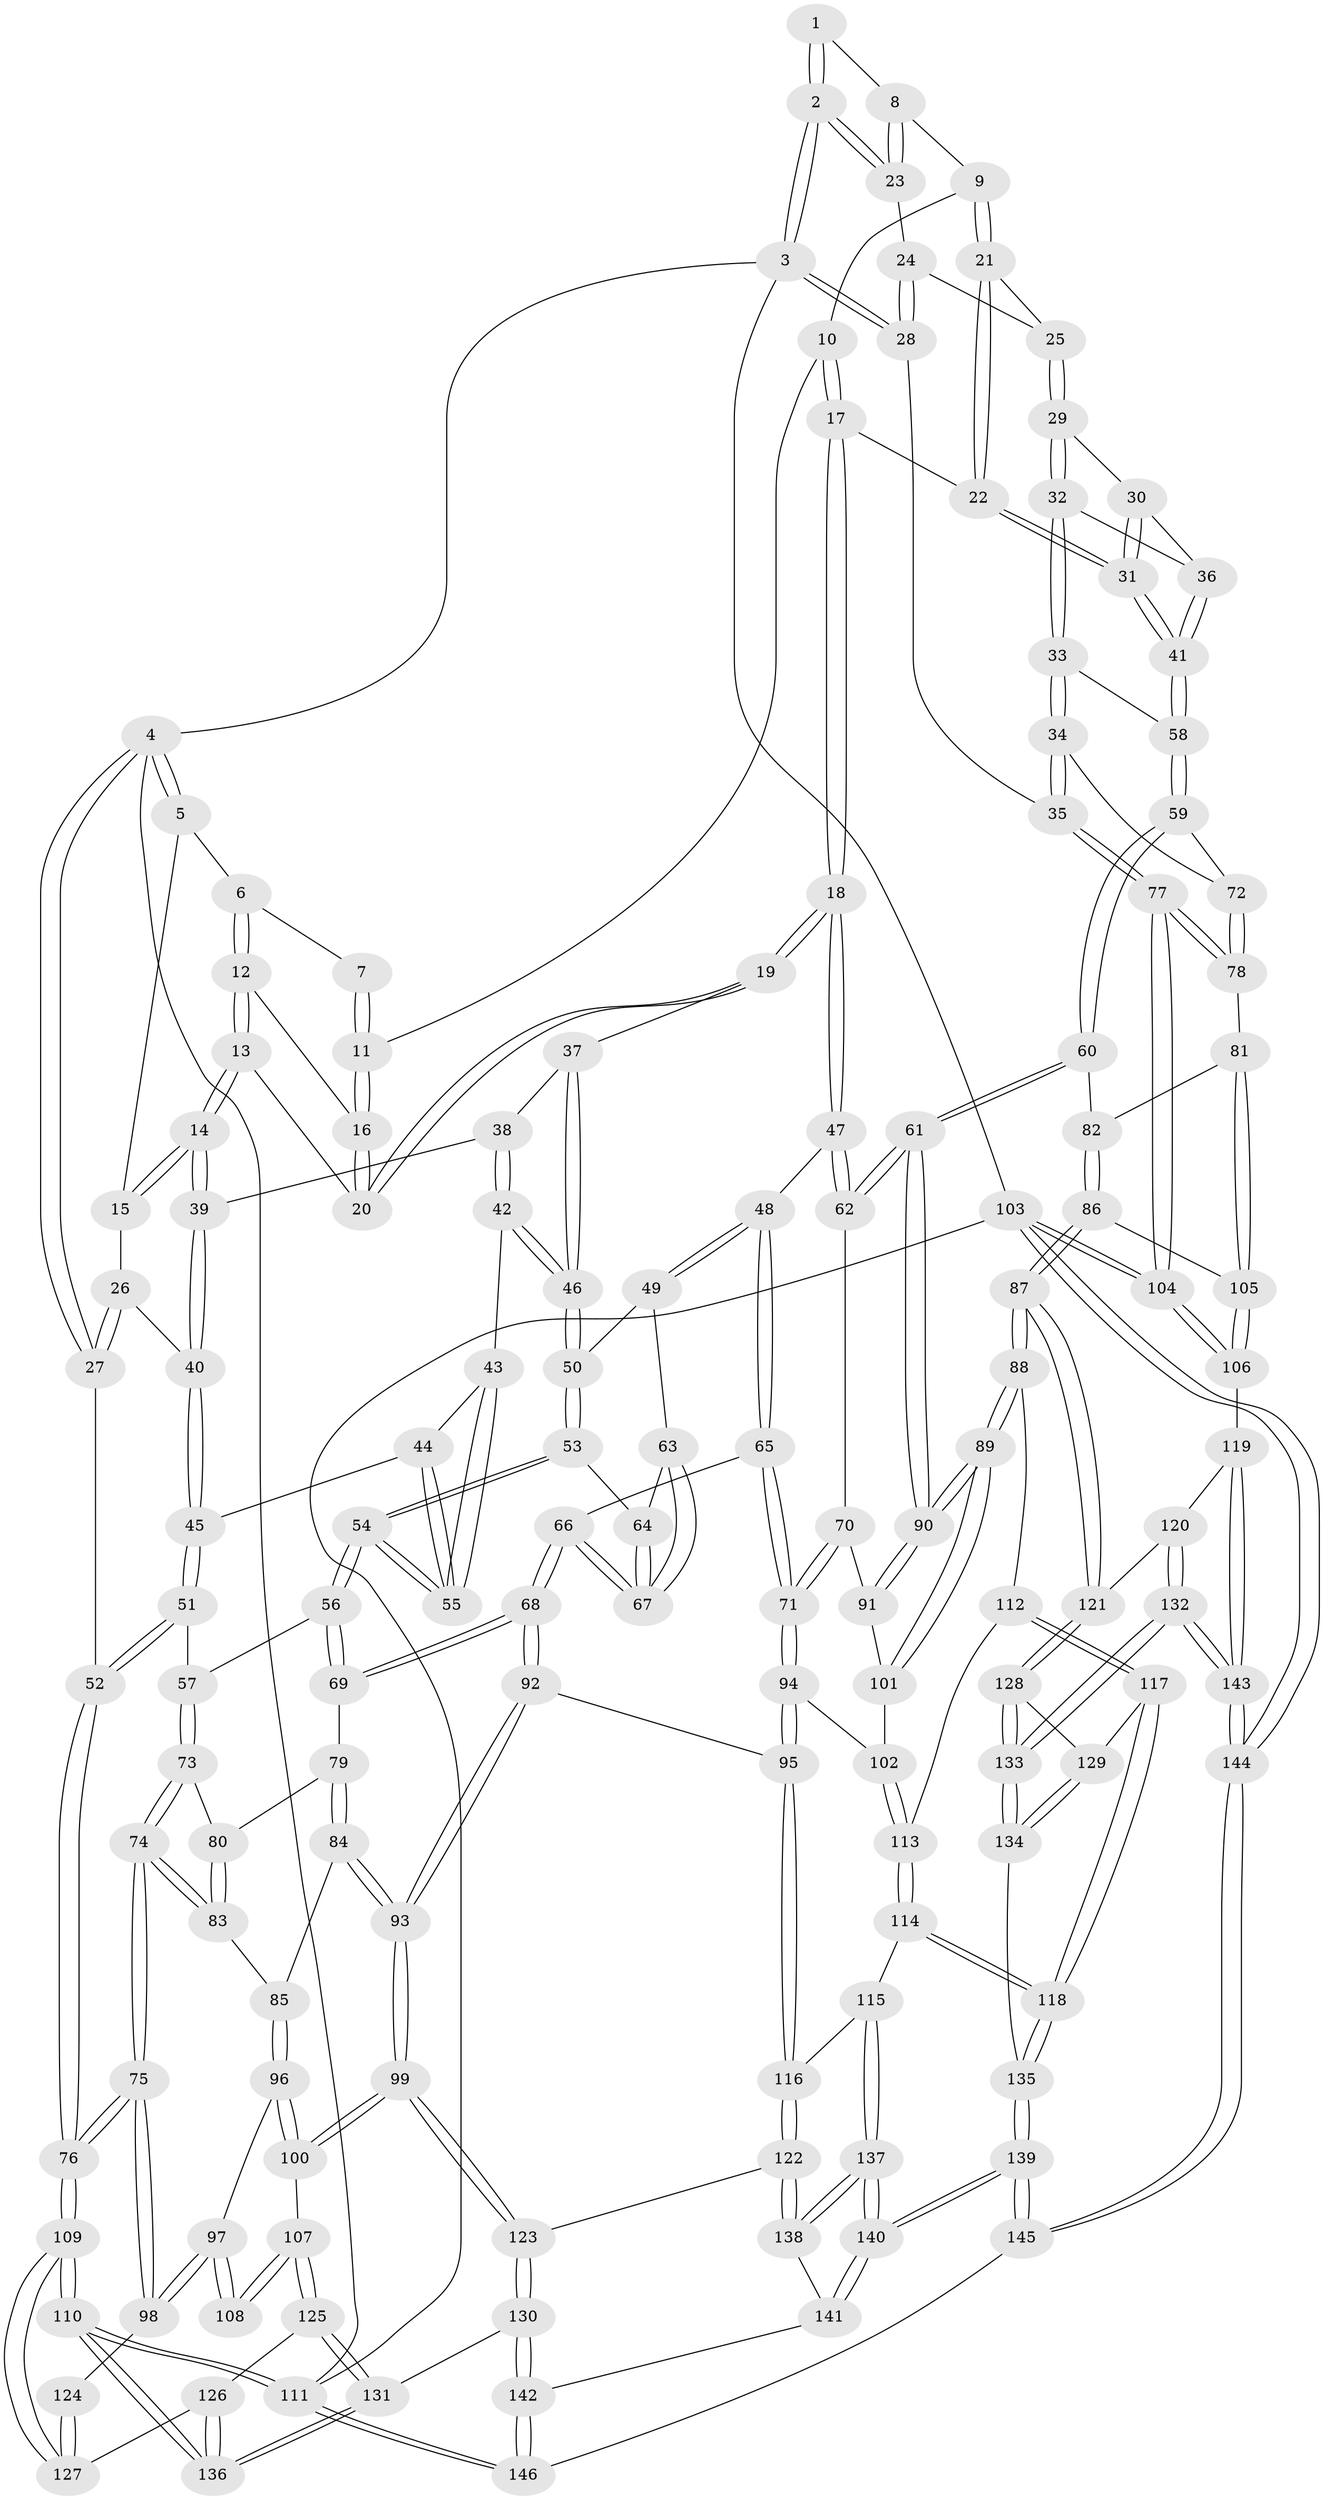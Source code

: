 // coarse degree distribution, {3: 0.2542372881355932, 4: 0.5932203389830508, 2: 0.05084745762711865, 5: 0.0847457627118644, 6: 0.01694915254237288}
// Generated by graph-tools (version 1.1) at 2025/38/03/04/25 23:38:28]
// undirected, 146 vertices, 362 edges
graph export_dot {
  node [color=gray90,style=filled];
  1 [pos="+0.8610508126334088+0"];
  2 [pos="+1+0"];
  3 [pos="+1+0"];
  4 [pos="+0+0"];
  5 [pos="+0+0"];
  6 [pos="+0.3931464506732331+0"];
  7 [pos="+0.7198042078804144+0"];
  8 [pos="+0.8859805406068667+0.08049894651862886"];
  9 [pos="+0.818330427571159+0.08314436727884028"];
  10 [pos="+0.7310967430937185+0.05401598058116532"];
  11 [pos="+0.7023188670962173+0"];
  12 [pos="+0.3912095517112265+0"];
  13 [pos="+0.34996363321756635+0.07147208053676447"];
  14 [pos="+0.32725393428791283+0.119701026357055"];
  15 [pos="+0.17289114883791162+0.0831102267461262"];
  16 [pos="+0.5734406268552069+0.09356228094566464"];
  17 [pos="+0.6977142208371763+0.2174512319912977"];
  18 [pos="+0.6292133732704871+0.2296990728620946"];
  19 [pos="+0.5901288297807328+0.18986225817398117"];
  20 [pos="+0.5794350097064975+0.1578152262495966"];
  21 [pos="+0.8038863125953886+0.14567197298359755"];
  22 [pos="+0.7188051486154224+0.2263858299564382"];
  23 [pos="+0.9027297157963416+0.10150268950623963"];
  24 [pos="+0.9047122248259439+0.10470224815689118"];
  25 [pos="+0.9093337871367608+0.13167596708238685"];
  26 [pos="+0.06100067697158109+0.1572634353259952"];
  27 [pos="+0+0"];
  28 [pos="+1+0"];
  29 [pos="+0.9135931633102052+0.14345739002906283"];
  30 [pos="+0.8868592281619394+0.171233382504905"];
  31 [pos="+0.7337745476143644+0.23659691159644256"];
  32 [pos="+1+0.24964096542985323"];
  33 [pos="+1+0.2598673027411147"];
  34 [pos="+1+0.26762932539929335"];
  35 [pos="+1+0.27005086716779925"];
  36 [pos="+0.8752930153669382+0.2575373538944388"];
  37 [pos="+0.4678271051691376+0.1965242815174301"];
  38 [pos="+0.3302156580519643+0.14488665359208483"];
  39 [pos="+0.32805673398564383+0.13720462741662146"];
  40 [pos="+0.1040858199081685+0.22451884814064085"];
  41 [pos="+0.7997006106777534+0.31822811480632446"];
  42 [pos="+0.3286843674596798+0.16350436280835426"];
  43 [pos="+0.3216519260723084+0.1919013401431896"];
  44 [pos="+0.1286820215632523+0.25372485710805587"];
  45 [pos="+0.10993422106589702+0.2557181069333935"];
  46 [pos="+0.46916376988843883+0.30000948429190877"];
  47 [pos="+0.5767186620870921+0.32924266070119584"];
  48 [pos="+0.5709075978142265+0.3297401323800416"];
  49 [pos="+0.48448524155193484+0.3128983668442724"];
  50 [pos="+0.4706144834944316+0.30326185771960285"];
  51 [pos="+0.10856618763647374+0.29491900059207504"];
  52 [pos="+0+0.41587954199122656"];
  53 [pos="+0.3198024063688189+0.3242405273925878"];
  54 [pos="+0.3061494793143393+0.31677009168058995"];
  55 [pos="+0.3103575682999806+0.24733065224334055"];
  56 [pos="+0.23825937313851+0.3712801011848816"];
  57 [pos="+0.16658630577636338+0.3649883617534199"];
  58 [pos="+0.8014056779625732+0.32335928774815015"];
  59 [pos="+0.8103774177731059+0.3770425667847773"];
  60 [pos="+0.794468828751731+0.415337149333516"];
  61 [pos="+0.7646921905363876+0.437865582306612"];
  62 [pos="+0.6033155894792037+0.398183571487674"];
  63 [pos="+0.4500879290182129+0.35240593485522154"];
  64 [pos="+0.33448328535375865+0.33952382278884086"];
  65 [pos="+0.4216237514821665+0.45514986304450694"];
  66 [pos="+0.4182070413115342+0.4530774996361862"];
  67 [pos="+0.4109694856399729+0.43443614722350626"];
  68 [pos="+0.29514462226854515+0.501279657617326"];
  69 [pos="+0.2632085582551523+0.463476469798682"];
  70 [pos="+0.5835672537075786+0.45619526866944204"];
  71 [pos="+0.4745733685225455+0.5238496729517643"];
  72 [pos="+0.9358793786074676+0.3804408601022681"];
  73 [pos="+0.13687894160654362+0.4071907367672971"];
  74 [pos="+0+0.47611583531325263"];
  75 [pos="+0+0.5102697031220194"];
  76 [pos="+0+0.5070947748421887"];
  77 [pos="+1+0.5863449868601449"];
  78 [pos="+0.9630301332653654+0.5431679463194862"];
  79 [pos="+0.21959635236445407+0.487323644665946"];
  80 [pos="+0.14788759327864281+0.48081154256683095"];
  81 [pos="+0.9619607872408668+0.5433366052580849"];
  82 [pos="+0.8539775179852208+0.4720987118629523"];
  83 [pos="+0.13851788941699097+0.5156398310561581"];
  84 [pos="+0.18136327997805762+0.5367907582471599"];
  85 [pos="+0.13995446924128646+0.5195579615480171"];
  86 [pos="+0.8072551013059933+0.6399670617719123"];
  87 [pos="+0.7510272952498126+0.6563886303758297"];
  88 [pos="+0.7419994480568133+0.6484408870768454"];
  89 [pos="+0.740892215296585+0.6458270132741292"];
  90 [pos="+0.7250643825676125+0.5726944065604728"];
  91 [pos="+0.6272991655012944+0.5211972415263104"];
  92 [pos="+0.29305066410653097+0.6286430372662868"];
  93 [pos="+0.2587579188717913+0.6642225561688878"];
  94 [pos="+0.471307998656711+0.5884661272121897"];
  95 [pos="+0.4503767052824417+0.6052980468276169"];
  96 [pos="+0.11240572402103188+0.5724650446853843"];
  97 [pos="+0+0.5694536030552528"];
  98 [pos="+0+0.5176154138518366"];
  99 [pos="+0.25672807668229947+0.667803133993976"];
  100 [pos="+0.1960529113392627+0.6811915456512699"];
  101 [pos="+0.5671066448151924+0.5871189987927663"];
  102 [pos="+0.5039939590217961+0.6023881054823291"];
  103 [pos="+1+1"];
  104 [pos="+1+0.6859905700772396"];
  105 [pos="+0.8467774489475186+0.6325103305661409"];
  106 [pos="+0.9788530419848422+0.7462721845421326"];
  107 [pos="+0.18612357390505116+0.6871836594534578"];
  108 [pos="+0.12545888962325516+0.6844850484570406"];
  109 [pos="+0+0.7728457455118587"];
  110 [pos="+0+1"];
  111 [pos="+0+1"];
  112 [pos="+0.6285299303913597+0.682730262347648"];
  113 [pos="+0.5366557375972272+0.642482733252969"];
  114 [pos="+0.5364307010613522+0.7772218157771167"];
  115 [pos="+0.47446489083663373+0.7767284272049871"];
  116 [pos="+0.4549679072213969+0.7665653196470552"];
  117 [pos="+0.5689822805791296+0.764301356759972"];
  118 [pos="+0.5459919105616139+0.780729271138844"];
  119 [pos="+0.8971295456353653+0.8150646893873272"];
  120 [pos="+0.7855948896858385+0.7350497074363764"];
  121 [pos="+0.7558705732191329+0.7063889025616589"];
  122 [pos="+0.3486889618671418+0.7887833323006822"];
  123 [pos="+0.3088983962139226+0.7627067312585302"];
  124 [pos="+0.06679438969908987+0.7082538889693335"];
  125 [pos="+0.13296693832015916+0.8145813736706375"];
  126 [pos="+0.07407130041607123+0.8035109721241769"];
  127 [pos="+0.02730272466998911+0.7564398282731875"];
  128 [pos="+0.7313314683277605+0.7476116763136005"];
  129 [pos="+0.70101264204883+0.7736119887664734"];
  130 [pos="+0.17707713338201675+0.9243606300018176"];
  131 [pos="+0.16952447510075405+0.9187127010754146"];
  132 [pos="+0.8064359904857075+1"];
  133 [pos="+0.7768242045364986+1"];
  134 [pos="+0.6323276878361689+0.8811833144291397"];
  135 [pos="+0.5971350260344263+0.8756859105225601"];
  136 [pos="+0+0.9246531018013325"];
  137 [pos="+0.4589671291254628+0.9581925816767624"];
  138 [pos="+0.3565070802521117+0.8455051536860109"];
  139 [pos="+0.4702330059963896+0.9845907697343754"];
  140 [pos="+0.4690371570243638+0.9831282633188306"];
  141 [pos="+0.28368793670641756+0.9432895074594717"];
  142 [pos="+0.20467988775874202+0.974233027596557"];
  143 [pos="+0.874768732872635+1"];
  144 [pos="+0.9203182456126324+1"];
  145 [pos="+0.49237072282050937+1"];
  146 [pos="+0.19701053149016953+1"];
  1 -- 2;
  1 -- 2;
  1 -- 8;
  2 -- 3;
  2 -- 3;
  2 -- 23;
  2 -- 23;
  3 -- 4;
  3 -- 28;
  3 -- 28;
  3 -- 103;
  4 -- 5;
  4 -- 5;
  4 -- 27;
  4 -- 27;
  4 -- 111;
  5 -- 6;
  5 -- 15;
  6 -- 7;
  6 -- 12;
  6 -- 12;
  7 -- 11;
  7 -- 11;
  8 -- 9;
  8 -- 23;
  8 -- 23;
  9 -- 10;
  9 -- 21;
  9 -- 21;
  10 -- 11;
  10 -- 17;
  10 -- 17;
  11 -- 16;
  11 -- 16;
  12 -- 13;
  12 -- 13;
  12 -- 16;
  13 -- 14;
  13 -- 14;
  13 -- 20;
  14 -- 15;
  14 -- 15;
  14 -- 39;
  14 -- 39;
  15 -- 26;
  16 -- 20;
  16 -- 20;
  17 -- 18;
  17 -- 18;
  17 -- 22;
  18 -- 19;
  18 -- 19;
  18 -- 47;
  18 -- 47;
  19 -- 20;
  19 -- 20;
  19 -- 37;
  21 -- 22;
  21 -- 22;
  21 -- 25;
  22 -- 31;
  22 -- 31;
  23 -- 24;
  24 -- 25;
  24 -- 28;
  24 -- 28;
  25 -- 29;
  25 -- 29;
  26 -- 27;
  26 -- 27;
  26 -- 40;
  27 -- 52;
  28 -- 35;
  29 -- 30;
  29 -- 32;
  29 -- 32;
  30 -- 31;
  30 -- 31;
  30 -- 36;
  31 -- 41;
  31 -- 41;
  32 -- 33;
  32 -- 33;
  32 -- 36;
  33 -- 34;
  33 -- 34;
  33 -- 58;
  34 -- 35;
  34 -- 35;
  34 -- 72;
  35 -- 77;
  35 -- 77;
  36 -- 41;
  36 -- 41;
  37 -- 38;
  37 -- 46;
  37 -- 46;
  38 -- 39;
  38 -- 42;
  38 -- 42;
  39 -- 40;
  39 -- 40;
  40 -- 45;
  40 -- 45;
  41 -- 58;
  41 -- 58;
  42 -- 43;
  42 -- 46;
  42 -- 46;
  43 -- 44;
  43 -- 55;
  43 -- 55;
  44 -- 45;
  44 -- 55;
  44 -- 55;
  45 -- 51;
  45 -- 51;
  46 -- 50;
  46 -- 50;
  47 -- 48;
  47 -- 62;
  47 -- 62;
  48 -- 49;
  48 -- 49;
  48 -- 65;
  48 -- 65;
  49 -- 50;
  49 -- 63;
  50 -- 53;
  50 -- 53;
  51 -- 52;
  51 -- 52;
  51 -- 57;
  52 -- 76;
  52 -- 76;
  53 -- 54;
  53 -- 54;
  53 -- 64;
  54 -- 55;
  54 -- 55;
  54 -- 56;
  54 -- 56;
  56 -- 57;
  56 -- 69;
  56 -- 69;
  57 -- 73;
  57 -- 73;
  58 -- 59;
  58 -- 59;
  59 -- 60;
  59 -- 60;
  59 -- 72;
  60 -- 61;
  60 -- 61;
  60 -- 82;
  61 -- 62;
  61 -- 62;
  61 -- 90;
  61 -- 90;
  62 -- 70;
  63 -- 64;
  63 -- 67;
  63 -- 67;
  64 -- 67;
  64 -- 67;
  65 -- 66;
  65 -- 71;
  65 -- 71;
  66 -- 67;
  66 -- 67;
  66 -- 68;
  66 -- 68;
  68 -- 69;
  68 -- 69;
  68 -- 92;
  68 -- 92;
  69 -- 79;
  70 -- 71;
  70 -- 71;
  70 -- 91;
  71 -- 94;
  71 -- 94;
  72 -- 78;
  72 -- 78;
  73 -- 74;
  73 -- 74;
  73 -- 80;
  74 -- 75;
  74 -- 75;
  74 -- 83;
  74 -- 83;
  75 -- 76;
  75 -- 76;
  75 -- 98;
  75 -- 98;
  76 -- 109;
  76 -- 109;
  77 -- 78;
  77 -- 78;
  77 -- 104;
  77 -- 104;
  78 -- 81;
  79 -- 80;
  79 -- 84;
  79 -- 84;
  80 -- 83;
  80 -- 83;
  81 -- 82;
  81 -- 105;
  81 -- 105;
  82 -- 86;
  82 -- 86;
  83 -- 85;
  84 -- 85;
  84 -- 93;
  84 -- 93;
  85 -- 96;
  85 -- 96;
  86 -- 87;
  86 -- 87;
  86 -- 105;
  87 -- 88;
  87 -- 88;
  87 -- 121;
  87 -- 121;
  88 -- 89;
  88 -- 89;
  88 -- 112;
  89 -- 90;
  89 -- 90;
  89 -- 101;
  89 -- 101;
  90 -- 91;
  90 -- 91;
  91 -- 101;
  92 -- 93;
  92 -- 93;
  92 -- 95;
  93 -- 99;
  93 -- 99;
  94 -- 95;
  94 -- 95;
  94 -- 102;
  95 -- 116;
  95 -- 116;
  96 -- 97;
  96 -- 100;
  96 -- 100;
  97 -- 98;
  97 -- 98;
  97 -- 108;
  97 -- 108;
  98 -- 124;
  99 -- 100;
  99 -- 100;
  99 -- 123;
  99 -- 123;
  100 -- 107;
  101 -- 102;
  102 -- 113;
  102 -- 113;
  103 -- 104;
  103 -- 104;
  103 -- 144;
  103 -- 144;
  103 -- 111;
  104 -- 106;
  104 -- 106;
  105 -- 106;
  105 -- 106;
  106 -- 119;
  107 -- 108;
  107 -- 108;
  107 -- 125;
  107 -- 125;
  109 -- 110;
  109 -- 110;
  109 -- 127;
  109 -- 127;
  110 -- 111;
  110 -- 111;
  110 -- 136;
  110 -- 136;
  111 -- 146;
  111 -- 146;
  112 -- 113;
  112 -- 117;
  112 -- 117;
  113 -- 114;
  113 -- 114;
  114 -- 115;
  114 -- 118;
  114 -- 118;
  115 -- 116;
  115 -- 137;
  115 -- 137;
  116 -- 122;
  116 -- 122;
  117 -- 118;
  117 -- 118;
  117 -- 129;
  118 -- 135;
  118 -- 135;
  119 -- 120;
  119 -- 143;
  119 -- 143;
  120 -- 121;
  120 -- 132;
  120 -- 132;
  121 -- 128;
  121 -- 128;
  122 -- 123;
  122 -- 138;
  122 -- 138;
  123 -- 130;
  123 -- 130;
  124 -- 127;
  124 -- 127;
  125 -- 126;
  125 -- 131;
  125 -- 131;
  126 -- 127;
  126 -- 136;
  126 -- 136;
  128 -- 129;
  128 -- 133;
  128 -- 133;
  129 -- 134;
  129 -- 134;
  130 -- 131;
  130 -- 142;
  130 -- 142;
  131 -- 136;
  131 -- 136;
  132 -- 133;
  132 -- 133;
  132 -- 143;
  132 -- 143;
  133 -- 134;
  133 -- 134;
  134 -- 135;
  135 -- 139;
  135 -- 139;
  137 -- 138;
  137 -- 138;
  137 -- 140;
  137 -- 140;
  138 -- 141;
  139 -- 140;
  139 -- 140;
  139 -- 145;
  139 -- 145;
  140 -- 141;
  140 -- 141;
  141 -- 142;
  142 -- 146;
  142 -- 146;
  143 -- 144;
  143 -- 144;
  144 -- 145;
  144 -- 145;
  145 -- 146;
}
